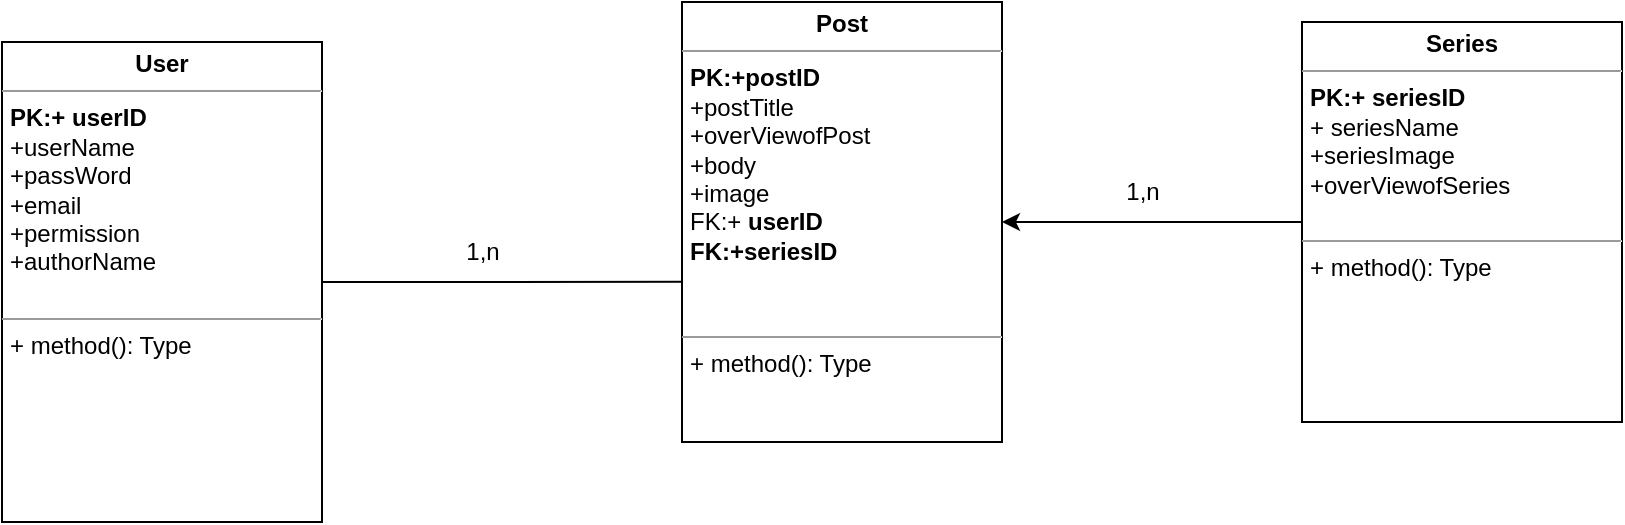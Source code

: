 <mxfile version="21.7.5" type="github">
  <diagram id="C5RBs43oDa-KdzZeNtuy" name="Demo Class Diagram">
    <mxGraphModel dx="954" dy="647" grid="1" gridSize="10" guides="1" tooltips="1" connect="1" arrows="1" fold="1" page="1" pageScale="1" pageWidth="827" pageHeight="1169" math="0" shadow="0">
      <root>
        <mxCell id="WIyWlLk6GJQsqaUBKTNV-0" />
        <mxCell id="WIyWlLk6GJQsqaUBKTNV-1" parent="WIyWlLk6GJQsqaUBKTNV-0" />
        <mxCell id="uLR3c1GkqGxWioVNtNUL-13" style="edgeStyle=orthogonalEdgeStyle;rounded=0;orthogonalLoop=1;jettySize=auto;html=1;entryX=0.063;entryY=0.636;entryDx=0;entryDy=0;entryPerimeter=0;" edge="1" parent="WIyWlLk6GJQsqaUBKTNV-1" source="uLR3c1GkqGxWioVNtNUL-5" target="uLR3c1GkqGxWioVNtNUL-10">
          <mxGeometry relative="1" as="geometry" />
        </mxCell>
        <mxCell id="uLR3c1GkqGxWioVNtNUL-5" value="&lt;p style=&quot;margin:0px;margin-top:4px;text-align:center;&quot;&gt;&lt;b&gt;User&lt;/b&gt;&lt;/p&gt;&lt;hr size=&quot;1&quot;&gt;&lt;p style=&quot;margin:0px;margin-left:4px;&quot;&gt;&lt;b&gt;PK:+ userID&lt;/b&gt;&lt;/p&gt;&lt;p style=&quot;margin:0px;margin-left:4px;&quot;&gt;+userName&lt;/p&gt;&lt;p style=&quot;margin:0px;margin-left:4px;&quot;&gt;+passWord&lt;/p&gt;&lt;p style=&quot;margin:0px;margin-left:4px;&quot;&gt;+email&lt;/p&gt;&lt;p style=&quot;margin:0px;margin-left:4px;&quot;&gt;+permission&lt;/p&gt;&lt;p style=&quot;margin:0px;margin-left:4px;&quot;&gt;+authorName&lt;/p&gt;&lt;p style=&quot;margin:0px;margin-left:4px;&quot;&gt;&lt;br&gt;&lt;/p&gt;&lt;hr size=&quot;1&quot;&gt;&lt;p style=&quot;margin:0px;margin-left:4px;&quot;&gt;+ method(): Type&lt;/p&gt;" style="verticalAlign=top;align=left;overflow=fill;fontSize=12;fontFamily=Helvetica;html=1;whiteSpace=wrap;" vertex="1" parent="WIyWlLk6GJQsqaUBKTNV-1">
          <mxGeometry x="60" y="310" width="160" height="240" as="geometry" />
        </mxCell>
        <mxCell id="uLR3c1GkqGxWioVNtNUL-10" value="&lt;p style=&quot;margin:0px;margin-top:4px;text-align:center;&quot;&gt;&lt;b&gt;Post&lt;/b&gt;&lt;/p&gt;&lt;hr size=&quot;1&quot;&gt;&lt;p style=&quot;margin:0px;margin-left:4px;&quot;&gt;&lt;b&gt;PK:+postID&lt;/b&gt;&lt;/p&gt;&lt;p style=&quot;margin:0px;margin-left:4px;&quot;&gt;+postTitle&lt;/p&gt;&lt;p style=&quot;margin:0px;margin-left:4px;&quot;&gt;+overViewofPost&lt;/p&gt;&lt;p style=&quot;margin:0px;margin-left:4px;&quot;&gt;+body&lt;/p&gt;&lt;p style=&quot;margin:0px;margin-left:4px;&quot;&gt;+image&lt;/p&gt;&lt;p style=&quot;margin:0px;margin-left:4px;&quot;&gt;FK:+&lt;b style=&quot;border-color: var(--border-color);&quot;&gt;&amp;nbsp;userID&lt;/b&gt;&lt;/p&gt;&lt;p style=&quot;margin:0px;margin-left:4px;&quot;&gt;&lt;b&gt;FK:+seriesID&lt;/b&gt;&lt;/p&gt;&lt;div&gt;&lt;b style=&quot;border-color: var(--border-color);&quot;&gt;&lt;br&gt;&lt;/b&gt;&lt;/div&gt;&lt;p style=&quot;margin:0px;margin-left:4px;&quot;&gt;&lt;br&gt;&lt;/p&gt;&lt;hr size=&quot;1&quot;&gt;&lt;p style=&quot;margin:0px;margin-left:4px;&quot;&gt;+ method(): Type&lt;/p&gt;" style="verticalAlign=top;align=left;overflow=fill;fontSize=12;fontFamily=Helvetica;html=1;whiteSpace=wrap;" vertex="1" parent="WIyWlLk6GJQsqaUBKTNV-1">
          <mxGeometry x="400" y="290" width="160" height="220" as="geometry" />
        </mxCell>
        <mxCell id="uLR3c1GkqGxWioVNtNUL-17" style="edgeStyle=orthogonalEdgeStyle;rounded=0;orthogonalLoop=1;jettySize=auto;html=1;" edge="1" parent="WIyWlLk6GJQsqaUBKTNV-1" source="uLR3c1GkqGxWioVNtNUL-11" target="uLR3c1GkqGxWioVNtNUL-10">
          <mxGeometry relative="1" as="geometry" />
        </mxCell>
        <mxCell id="uLR3c1GkqGxWioVNtNUL-11" value="&lt;p style=&quot;margin:0px;margin-top:4px;text-align:center;&quot;&gt;&lt;b&gt;Series&lt;/b&gt;&lt;/p&gt;&lt;hr size=&quot;1&quot;&gt;&lt;p style=&quot;margin:0px;margin-left:4px;&quot;&gt;&lt;b&gt;PK:+ seriesID&lt;/b&gt;&lt;/p&gt;&lt;p style=&quot;margin:0px;margin-left:4px;&quot;&gt;+ seriesName&lt;/p&gt;&lt;p style=&quot;margin:0px;margin-left:4px;&quot;&gt;+seriesImage&lt;/p&gt;&lt;p style=&quot;margin:0px;margin-left:4px;&quot;&gt;+overViewofSeries&lt;/p&gt;&lt;p style=&quot;margin:0px;margin-left:4px;&quot;&gt;&lt;br&gt;&lt;/p&gt;&lt;hr size=&quot;1&quot;&gt;&lt;p style=&quot;margin:0px;margin-left:4px;&quot;&gt;+ method(): Type&lt;/p&gt;" style="verticalAlign=top;align=left;overflow=fill;fontSize=12;fontFamily=Helvetica;html=1;whiteSpace=wrap;" vertex="1" parent="WIyWlLk6GJQsqaUBKTNV-1">
          <mxGeometry x="710" y="300" width="160" height="200" as="geometry" />
        </mxCell>
        <mxCell id="uLR3c1GkqGxWioVNtNUL-15" value="1,n" style="text;html=1;align=center;verticalAlign=middle;resizable=0;points=[];autosize=1;strokeColor=none;fillColor=none;" vertex="1" parent="WIyWlLk6GJQsqaUBKTNV-1">
          <mxGeometry x="280" y="400" width="40" height="30" as="geometry" />
        </mxCell>
        <mxCell id="uLR3c1GkqGxWioVNtNUL-18" value="1,n&lt;br&gt;" style="text;html=1;align=center;verticalAlign=middle;resizable=0;points=[];autosize=1;strokeColor=none;fillColor=none;" vertex="1" parent="WIyWlLk6GJQsqaUBKTNV-1">
          <mxGeometry x="610" y="370" width="40" height="30" as="geometry" />
        </mxCell>
      </root>
    </mxGraphModel>
  </diagram>
</mxfile>
